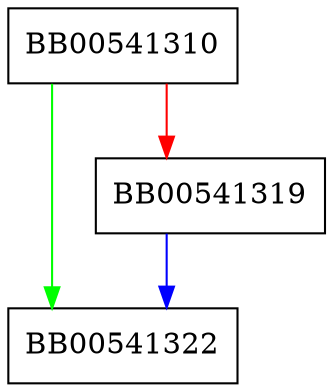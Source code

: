 digraph BN_is_odd {
  node [shape="box"];
  graph [splines=ortho];
  BB00541310 -> BB00541322 [color="green"];
  BB00541310 -> BB00541319 [color="red"];
  BB00541319 -> BB00541322 [color="blue"];
}